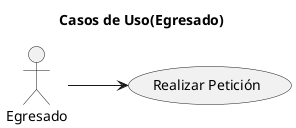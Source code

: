 @startuml Diagrama_CdU

title Casos de Uso(Egresado)

skinparam {
    NoteBackgroundColor #whiteSmoke
    NoteBorderColor #green
    linetype polyline
}

left to right direction

actor Egresado

Egresado --> (Realizar Petición)

@enduml